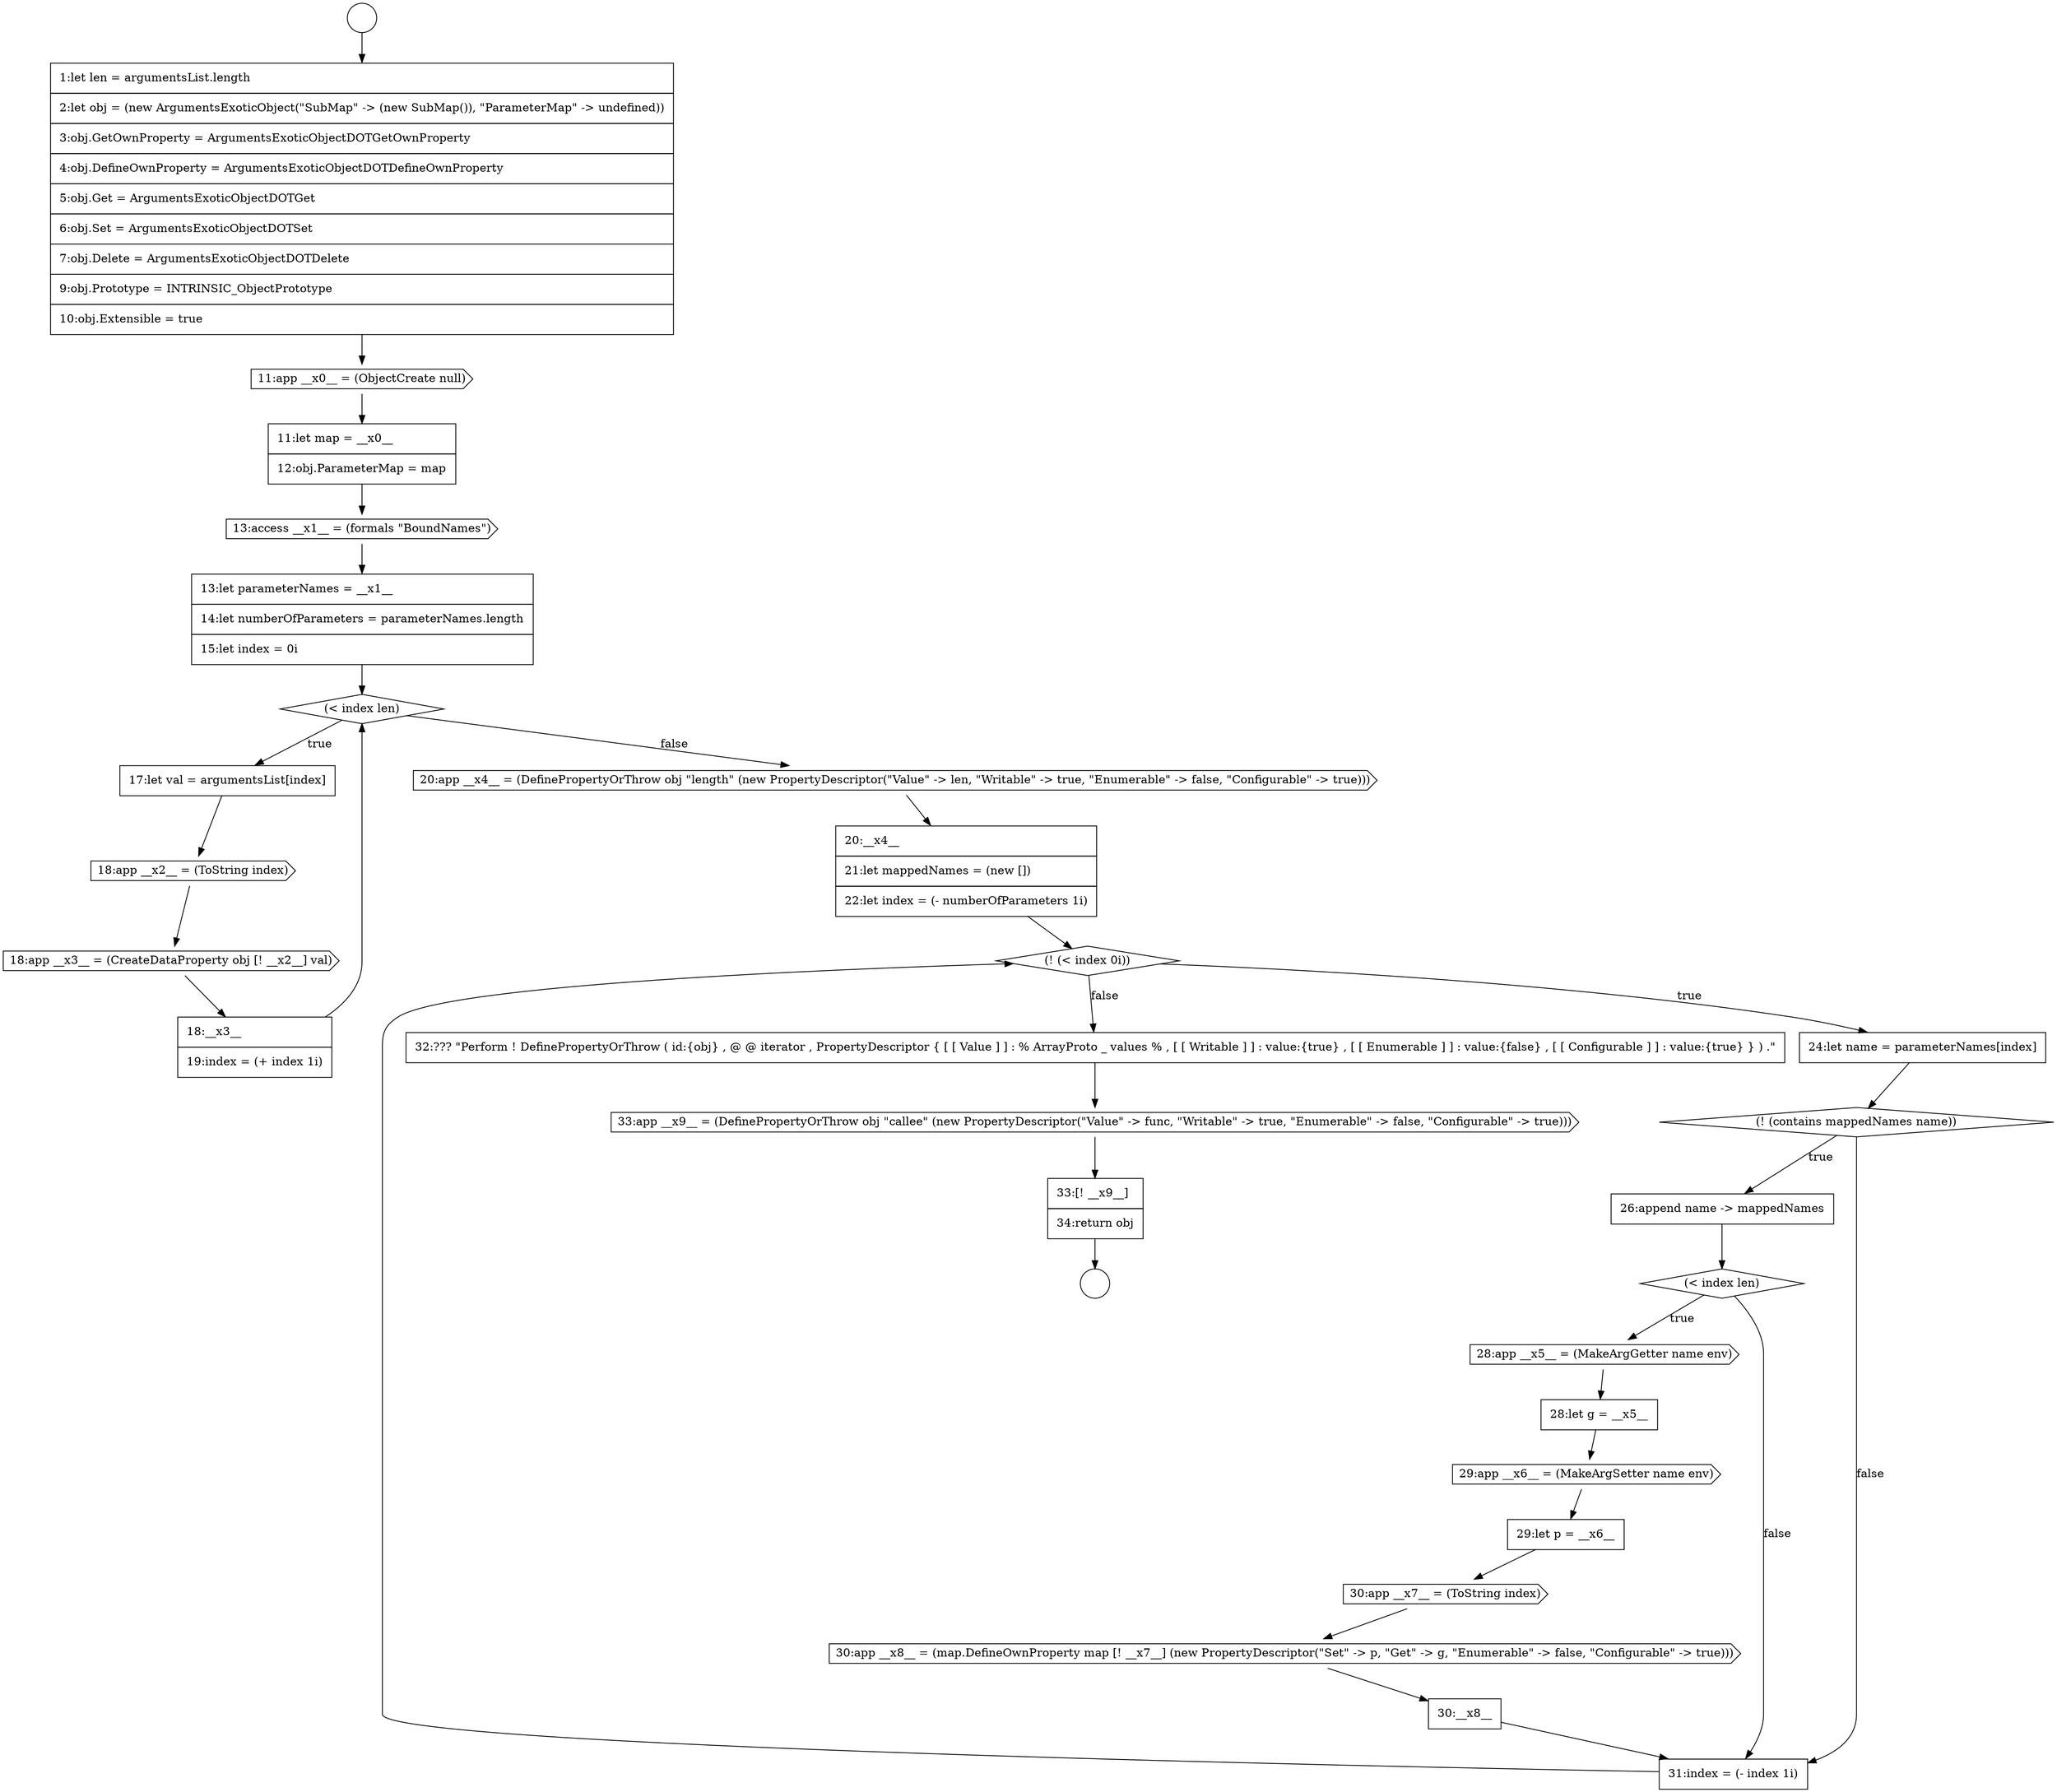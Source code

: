 digraph {
  node2559 [shape=cds, label=<<font color="black">11:app __x0__ = (ObjectCreate null)</font>> color="black" fillcolor="white" style=filled]
  node2574 [shape=diamond, label=<<font color="black">(&lt; index len)</font>> color="black" fillcolor="white" style=filled]
  node2560 [shape=none, margin=0, label=<<font color="black">
    <table border="0" cellborder="1" cellspacing="0" cellpadding="10">
      <tr><td align="left">11:let map = __x0__</td></tr>
      <tr><td align="left">12:obj.ParameterMap = map</td></tr>
    </table>
  </font>> color="black" fillcolor="white" style=filled]
  node2565 [shape=cds, label=<<font color="black">18:app __x2__ = (ToString index)</font>> color="black" fillcolor="white" style=filled]
  node2577 [shape=cds, label=<<font color="black">29:app __x6__ = (MakeArgSetter name env)</font>> color="black" fillcolor="white" style=filled]
  node2561 [shape=cds, label=<<font color="black">13:access __x1__ = (formals &quot;BoundNames&quot;)</font>> color="black" fillcolor="white" style=filled]
  node2568 [shape=cds, label=<<font color="black">20:app __x4__ = (DefinePropertyOrThrow obj &quot;length&quot; (new PropertyDescriptor(&quot;Value&quot; -&gt; len, &quot;Writable&quot; -&gt; true, &quot;Enumerable&quot; -&gt; false, &quot;Configurable&quot; -&gt; true)))</font>> color="black" fillcolor="white" style=filled]
  node2578 [shape=none, margin=0, label=<<font color="black">
    <table border="0" cellborder="1" cellspacing="0" cellpadding="10">
      <tr><td align="left">29:let p = __x6__</td></tr>
    </table>
  </font>> color="black" fillcolor="white" style=filled]
  node2567 [shape=none, margin=0, label=<<font color="black">
    <table border="0" cellborder="1" cellspacing="0" cellpadding="10">
      <tr><td align="left">18:__x3__</td></tr>
      <tr><td align="left">19:index = (+ index 1i)</td></tr>
    </table>
  </font>> color="black" fillcolor="white" style=filled]
  node2569 [shape=none, margin=0, label=<<font color="black">
    <table border="0" cellborder="1" cellspacing="0" cellpadding="10">
      <tr><td align="left">20:__x4__</td></tr>
      <tr><td align="left">21:let mappedNames = (new [])</td></tr>
      <tr><td align="left">22:let index = (- numberOfParameters 1i)</td></tr>
    </table>
  </font>> color="black" fillcolor="white" style=filled]
  node2576 [shape=none, margin=0, label=<<font color="black">
    <table border="0" cellborder="1" cellspacing="0" cellpadding="10">
      <tr><td align="left">28:let g = __x5__</td></tr>
    </table>
  </font>> color="black" fillcolor="white" style=filled]
  node2572 [shape=diamond, label=<<font color="black">(! (contains mappedNames name))</font>> color="black" fillcolor="white" style=filled]
  node2583 [shape=none, margin=0, label=<<font color="black">
    <table border="0" cellborder="1" cellspacing="0" cellpadding="10">
      <tr><td align="left">32:??? &quot;Perform ! DefinePropertyOrThrow ( id:{obj} , @ @ iterator , PropertyDescriptor { [ [ Value ] ] : % ArrayProto _ values % , [ [ Writable ] ] : value:{true} , [ [ Enumerable ] ] : value:{false} , [ [ Configurable ] ] : value:{true} } ) .&quot;</td></tr>
    </table>
  </font>> color="black" fillcolor="white" style=filled]
  node2563 [shape=diamond, label=<<font color="black">(&lt; index len)</font>> color="black" fillcolor="white" style=filled]
  node2580 [shape=cds, label=<<font color="black">30:app __x8__ = (map.DefineOwnProperty map [! __x7__] (new PropertyDescriptor(&quot;Set&quot; -&gt; p, &quot;Get&quot; -&gt; g, &quot;Enumerable&quot; -&gt; false, &quot;Configurable&quot; -&gt; true)))</font>> color="black" fillcolor="white" style=filled]
  node2575 [shape=cds, label=<<font color="black">28:app __x5__ = (MakeArgGetter name env)</font>> color="black" fillcolor="white" style=filled]
  node2562 [shape=none, margin=0, label=<<font color="black">
    <table border="0" cellborder="1" cellspacing="0" cellpadding="10">
      <tr><td align="left">13:let parameterNames = __x1__</td></tr>
      <tr><td align="left">14:let numberOfParameters = parameterNames.length</td></tr>
      <tr><td align="left">15:let index = 0i</td></tr>
    </table>
  </font>> color="black" fillcolor="white" style=filled]
  node2571 [shape=none, margin=0, label=<<font color="black">
    <table border="0" cellborder="1" cellspacing="0" cellpadding="10">
      <tr><td align="left">24:let name = parameterNames[index]</td></tr>
    </table>
  </font>> color="black" fillcolor="white" style=filled]
  node2581 [shape=none, margin=0, label=<<font color="black">
    <table border="0" cellborder="1" cellspacing="0" cellpadding="10">
      <tr><td align="left">30:__x8__</td></tr>
    </table>
  </font>> color="black" fillcolor="white" style=filled]
  node2566 [shape=cds, label=<<font color="black">18:app __x3__ = (CreateDataProperty obj [! __x2__] val)</font>> color="black" fillcolor="white" style=filled]
  node2556 [shape=circle label=" " color="black" fillcolor="white" style=filled]
  node2585 [shape=none, margin=0, label=<<font color="black">
    <table border="0" cellborder="1" cellspacing="0" cellpadding="10">
      <tr><td align="left">33:[! __x9__]</td></tr>
      <tr><td align="left">34:return obj</td></tr>
    </table>
  </font>> color="black" fillcolor="white" style=filled]
  node2570 [shape=diamond, label=<<font color="black">(! (&lt; index 0i))</font>> color="black" fillcolor="white" style=filled]
  node2557 [shape=circle label=" " color="black" fillcolor="white" style=filled]
  node2573 [shape=none, margin=0, label=<<font color="black">
    <table border="0" cellborder="1" cellspacing="0" cellpadding="10">
      <tr><td align="left">26:append name -&gt; mappedNames</td></tr>
    </table>
  </font>> color="black" fillcolor="white" style=filled]
  node2564 [shape=none, margin=0, label=<<font color="black">
    <table border="0" cellborder="1" cellspacing="0" cellpadding="10">
      <tr><td align="left">17:let val = argumentsList[index]</td></tr>
    </table>
  </font>> color="black" fillcolor="white" style=filled]
  node2582 [shape=none, margin=0, label=<<font color="black">
    <table border="0" cellborder="1" cellspacing="0" cellpadding="10">
      <tr><td align="left">31:index = (- index 1i)</td></tr>
    </table>
  </font>> color="black" fillcolor="white" style=filled]
  node2558 [shape=none, margin=0, label=<<font color="black">
    <table border="0" cellborder="1" cellspacing="0" cellpadding="10">
      <tr><td align="left">1:let len = argumentsList.length</td></tr>
      <tr><td align="left">2:let obj = (new ArgumentsExoticObject(&quot;SubMap&quot; -&gt; (new SubMap()), &quot;ParameterMap&quot; -&gt; undefined))</td></tr>
      <tr><td align="left">3:obj.GetOwnProperty = ArgumentsExoticObjectDOTGetOwnProperty</td></tr>
      <tr><td align="left">4:obj.DefineOwnProperty = ArgumentsExoticObjectDOTDefineOwnProperty</td></tr>
      <tr><td align="left">5:obj.Get = ArgumentsExoticObjectDOTGet</td></tr>
      <tr><td align="left">6:obj.Set = ArgumentsExoticObjectDOTSet</td></tr>
      <tr><td align="left">7:obj.Delete = ArgumentsExoticObjectDOTDelete</td></tr>
      <tr><td align="left">9:obj.Prototype = INTRINSIC_ObjectPrototype</td></tr>
      <tr><td align="left">10:obj.Extensible = true</td></tr>
    </table>
  </font>> color="black" fillcolor="white" style=filled]
  node2579 [shape=cds, label=<<font color="black">30:app __x7__ = (ToString index)</font>> color="black" fillcolor="white" style=filled]
  node2584 [shape=cds, label=<<font color="black">33:app __x9__ = (DefinePropertyOrThrow obj &quot;callee&quot; (new PropertyDescriptor(&quot;Value&quot; -&gt; func, &quot;Writable&quot; -&gt; true, &quot;Enumerable&quot; -&gt; false, &quot;Configurable&quot; -&gt; true)))</font>> color="black" fillcolor="white" style=filled]
  node2572 -> node2573 [label=<<font color="black">true</font>> color="black"]
  node2572 -> node2582 [label=<<font color="black">false</font>> color="black"]
  node2583 -> node2584 [ color="black"]
  node2564 -> node2565 [ color="black"]
  node2578 -> node2579 [ color="black"]
  node2568 -> node2569 [ color="black"]
  node2579 -> node2580 [ color="black"]
  node2565 -> node2566 [ color="black"]
  node2562 -> node2563 [ color="black"]
  node2582 -> node2570 [ color="black"]
  node2575 -> node2576 [ color="black"]
  node2563 -> node2564 [label=<<font color="black">true</font>> color="black"]
  node2563 -> node2568 [label=<<font color="black">false</font>> color="black"]
  node2556 -> node2558 [ color="black"]
  node2584 -> node2585 [ color="black"]
  node2566 -> node2567 [ color="black"]
  node2577 -> node2578 [ color="black"]
  node2576 -> node2577 [ color="black"]
  node2570 -> node2571 [label=<<font color="black">true</font>> color="black"]
  node2570 -> node2583 [label=<<font color="black">false</font>> color="black"]
  node2569 -> node2570 [ color="black"]
  node2559 -> node2560 [ color="black"]
  node2574 -> node2575 [label=<<font color="black">true</font>> color="black"]
  node2574 -> node2582 [label=<<font color="black">false</font>> color="black"]
  node2567 -> node2563 [ color="black"]
  node2573 -> node2574 [ color="black"]
  node2585 -> node2557 [ color="black"]
  node2558 -> node2559 [ color="black"]
  node2571 -> node2572 [ color="black"]
  node2560 -> node2561 [ color="black"]
  node2581 -> node2582 [ color="black"]
  node2580 -> node2581 [ color="black"]
  node2561 -> node2562 [ color="black"]
}
